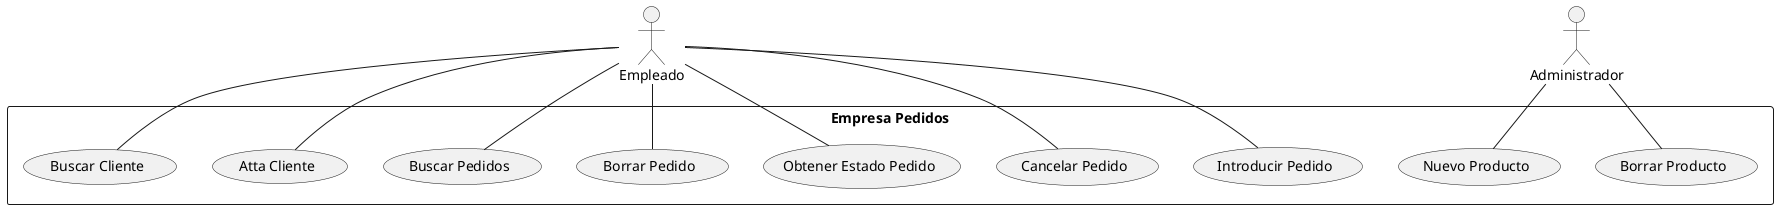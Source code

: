 @startuml
:Empleado: as actor1
rectangle "Empresa Pedidos"{
usecase "Introducir Pedido" as UC1
usecase "Cancelar Pedido" as UC2
usecase "Obtener Estado Pedido" as UC3
usecase "Borrar Pedido" as UC4
usecase "Buscar Pedidos" as UC5
usecase "Atta Cliente" as UC6
usecase "Buscar Cliente" as UC7
usecase "Nuevo Producto" as UC8
usecase "Borrar Producto" as UC9
}
:Administrador: as actor2
actor1--UC1
actor1--UC2
actor1--UC3
actor1--UC4
actor1--UC5
actor1--UC6
actor1--UC7
actor2--UC8
actor2--UC9
@enduml